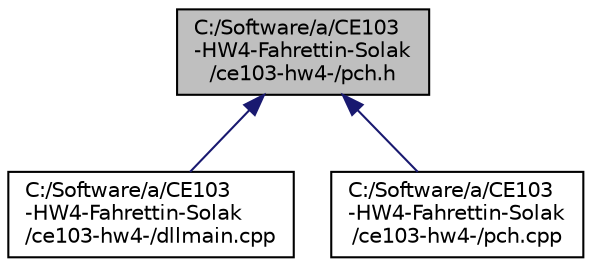 digraph "C:/Software/a/CE103-HW4-Fahrettin-Solak/ce103-hw4-/pch.h"
{
 // INTERACTIVE_SVG=YES
 // LATEX_PDF_SIZE
  edge [fontname="Helvetica",fontsize="10",labelfontname="Helvetica",labelfontsize="10"];
  node [fontname="Helvetica",fontsize="10",shape=record];
  Node1 [label="C:/Software/a/CE103\l-HW4-Fahrettin-Solak\l/ce103-hw4-/pch.h",height=0.2,width=0.4,color="black", fillcolor="grey75", style="filled", fontcolor="black",tooltip=" "];
  Node1 -> Node2 [dir="back",color="midnightblue",fontsize="10",style="solid"];
  Node2 [label="C:/Software/a/CE103\l-HW4-Fahrettin-Solak\l/ce103-hw4-/dllmain.cpp",height=0.2,width=0.4,color="black", fillcolor="white", style="filled",URL="$d5/d5b/a00135.html",tooltip=" "];
  Node1 -> Node3 [dir="back",color="midnightblue",fontsize="10",style="solid"];
  Node3 [label="C:/Software/a/CE103\l-HW4-Fahrettin-Solak\l/ce103-hw4-/pch.cpp",height=0.2,width=0.4,color="black", fillcolor="white", style="filled",URL="$db/db2/a00020.html",tooltip=" "];
}
